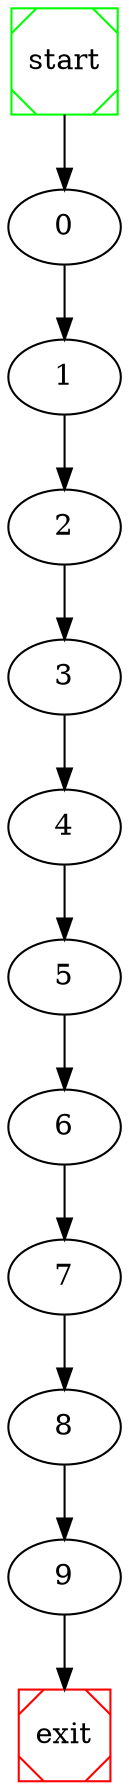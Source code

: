 # dot file created at runtime

digraph G {
	start -> 0;
	0 -> 1 ;
	1 -> 2 ;
	2 -> 3 ;
	3 -> 4 ;
	4 -> 5 ;
	5 -> 6 ;
	6 -> 7 ;
	7 -> 8 ;
	8 -> 9 ;
	9 -> exit;

	start [shape=Msquare, color=green];
	exit [shape=Msquare, color=red];
}